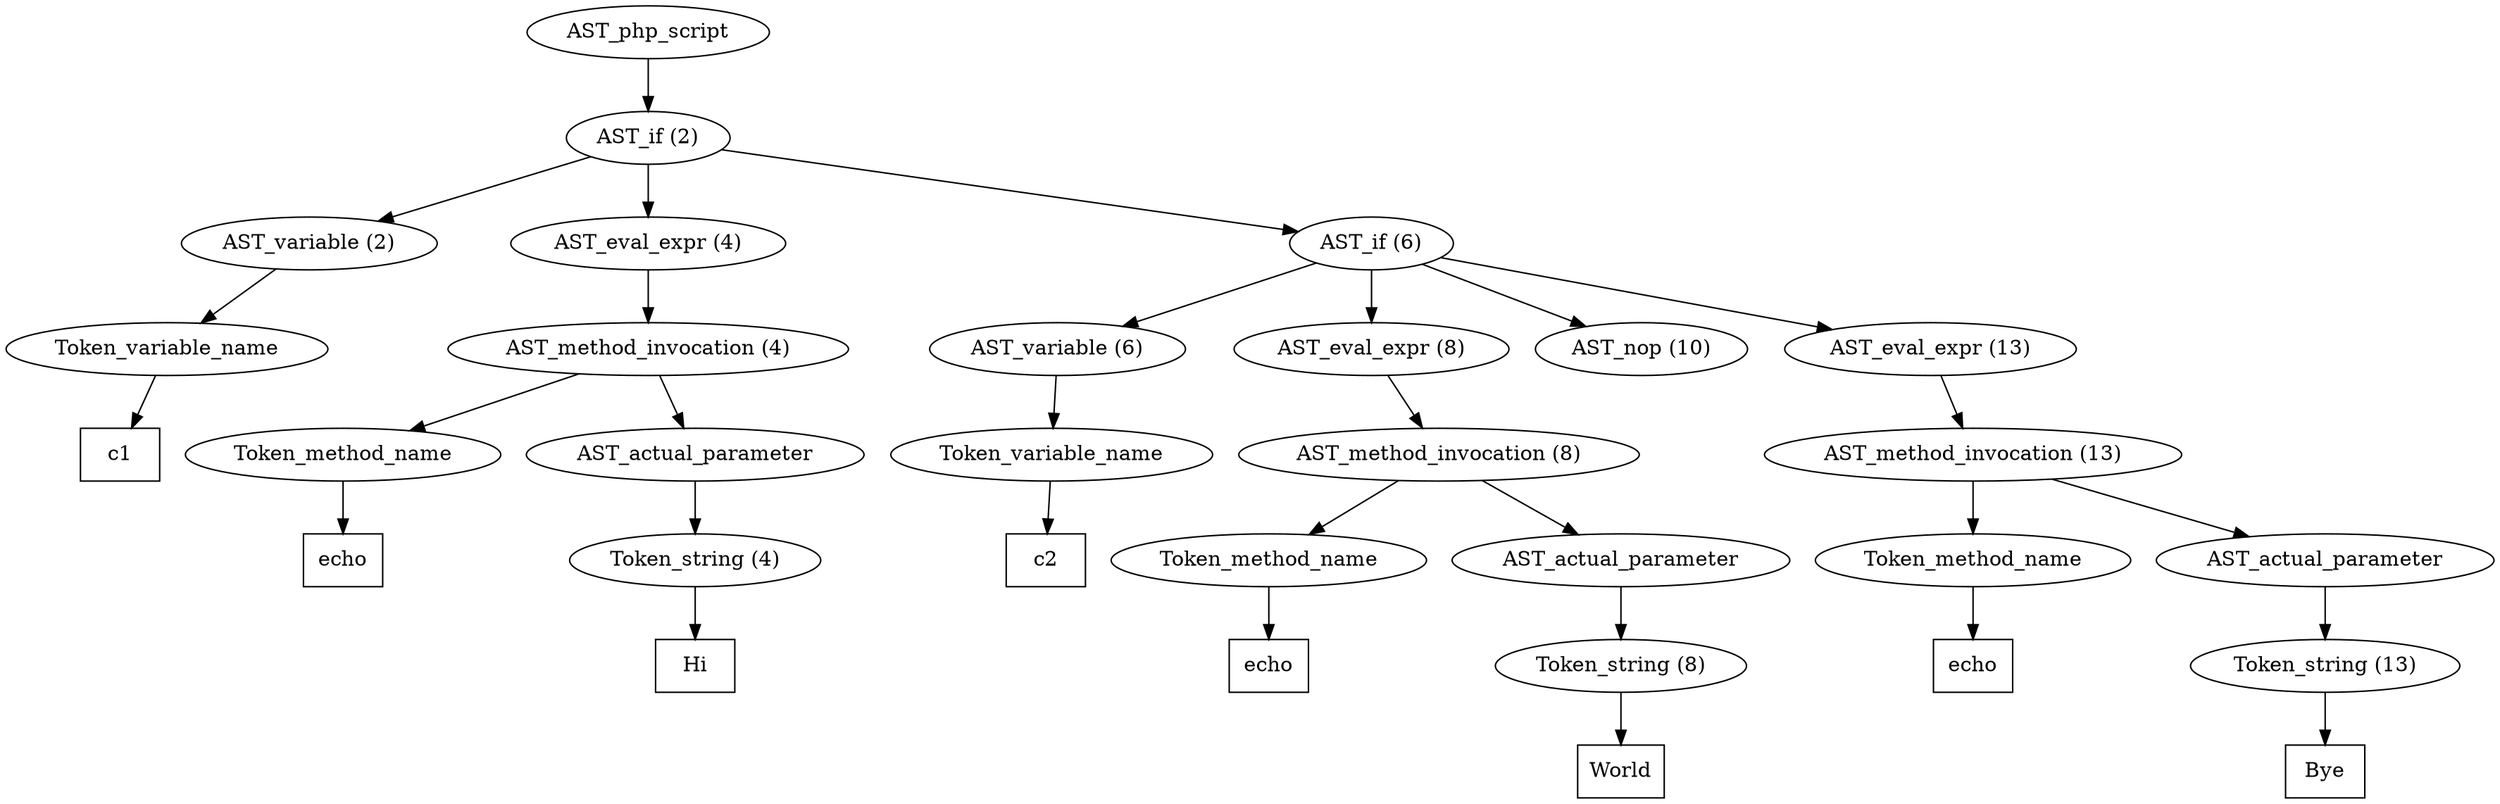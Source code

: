 /*
 * AST in dot format generated by phc -- the PHP compiler
 */

digraph AST {
node_0 [label="AST_php_script"];
node_1 [label="AST_if (2)"];
node_2 [label="AST_variable (2)"];
node_3 [label="Token_variable_name"];
node_4 [label="c1", shape=box]
node_3 -> node_4;
node_2 -> node_3;
node_5 [label="AST_eval_expr (4)"];
node_6 [label="AST_method_invocation (4)"];
node_7 [label="Token_method_name"];
node_8 [label="echo", shape=box]
node_7 -> node_8;
node_9 [label="AST_actual_parameter"];
node_10 [label="Token_string (4)"];
node_11 [label="Hi", shape=box]
node_10 -> node_11;
node_9 -> node_10;
node_6 -> node_9;
node_6 -> node_7;
node_5 -> node_6;
node_12 [label="AST_if (6)"];
node_13 [label="AST_variable (6)"];
node_14 [label="Token_variable_name"];
node_15 [label="c2", shape=box]
node_14 -> node_15;
node_13 -> node_14;
node_16 [label="AST_eval_expr (8)"];
node_17 [label="AST_method_invocation (8)"];
node_18 [label="Token_method_name"];
node_19 [label="echo", shape=box]
node_18 -> node_19;
node_20 [label="AST_actual_parameter"];
node_21 [label="Token_string (8)"];
node_22 [label="World", shape=box]
node_21 -> node_22;
node_20 -> node_21;
node_17 -> node_20;
node_17 -> node_18;
node_16 -> node_17;
node_23 [label="AST_nop (10)"];
node_24 [label="AST_eval_expr (13)"];
node_25 [label="AST_method_invocation (13)"];
node_26 [label="Token_method_name"];
node_27 [label="echo", shape=box]
node_26 -> node_27;
node_28 [label="AST_actual_parameter"];
node_29 [label="Token_string (13)"];
node_30 [label="Bye", shape=box]
node_29 -> node_30;
node_28 -> node_29;
node_25 -> node_28;
node_25 -> node_26;
node_24 -> node_25;
node_12 -> node_24;
node_12 -> node_23;
node_12 -> node_16;
node_12 -> node_13;
node_1 -> node_12;
node_1 -> node_5;
node_1 -> node_2;
node_0 -> node_1;
}
